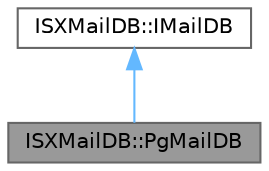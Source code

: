 digraph "ISXMailDB::PgMailDB"
{
 // LATEX_PDF_SIZE
  bgcolor="transparent";
  edge [fontname=Helvetica,fontsize=10,labelfontname=Helvetica,labelfontsize=10];
  node [fontname=Helvetica,fontsize=10,shape=box,height=0.2,width=0.4];
  Node1 [id="Node000001",label="ISXMailDB::PgMailDB",height=0.2,width=0.4,color="gray40", fillcolor="grey60", style="filled", fontcolor="black",tooltip="Concrete implementation of the IMailDB interface using PostgreSQL as the database backend."];
  Node2 -> Node1 [id="edge1_Node000001_Node000002",dir="back",color="steelblue1",style="solid",tooltip=" "];
  Node2 [id="Node000002",label="ISXMailDB::IMailDB",height=0.2,width=0.4,color="gray40", fillcolor="white", style="filled",URL="$classISXMailDB_1_1IMailDB.html",tooltip="Interface for a mail database."];
}
